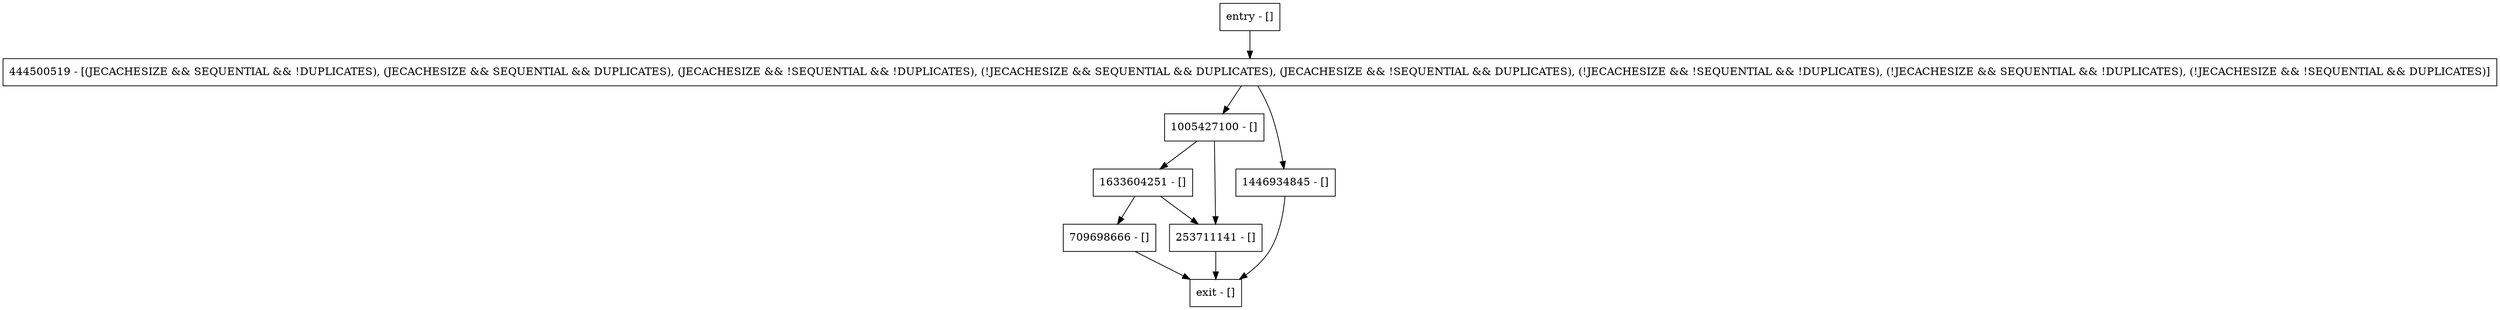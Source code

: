 digraph checkForNullDbt {
node [shape=record];
1005427100 [label="1005427100 - []"];
entry [label="entry - []"];
exit [label="exit - []"];
1633604251 [label="1633604251 - []"];
709698666 [label="709698666 - []"];
1446934845 [label="1446934845 - []"];
253711141 [label="253711141 - []"];
444500519 [label="444500519 - [(JECACHESIZE && SEQUENTIAL && !DUPLICATES), (JECACHESIZE && SEQUENTIAL && DUPLICATES), (JECACHESIZE && !SEQUENTIAL && !DUPLICATES), (!JECACHESIZE && SEQUENTIAL && DUPLICATES), (JECACHESIZE && !SEQUENTIAL && DUPLICATES), (!JECACHESIZE && !SEQUENTIAL && !DUPLICATES), (!JECACHESIZE && SEQUENTIAL && !DUPLICATES), (!JECACHESIZE && !SEQUENTIAL && DUPLICATES)]"];
entry;
exit;
1005427100 -> 1633604251;
1005427100 -> 253711141;
entry -> 444500519;
1633604251 -> 709698666;
1633604251 -> 253711141;
709698666 -> exit;
1446934845 -> exit;
253711141 -> exit;
444500519 -> 1005427100;
444500519 -> 1446934845;
}
